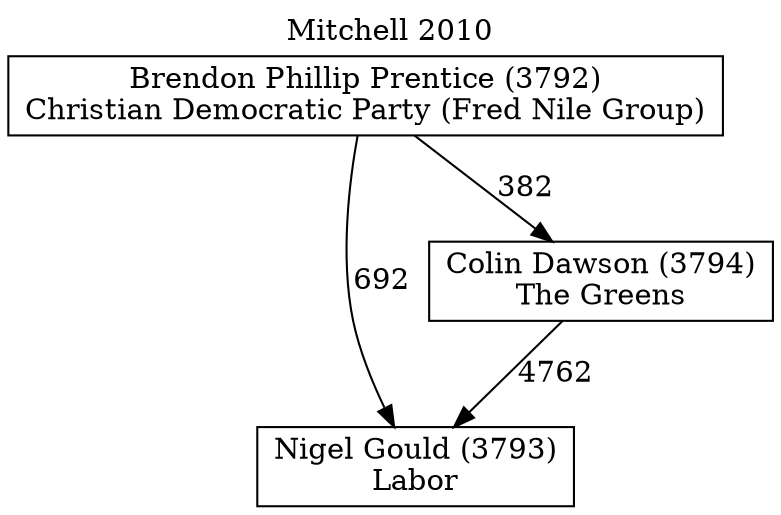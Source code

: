 // House preference flow
digraph "Nigel Gould (3793)_Mitchell_2010" {
	graph [label="Mitchell 2010" labelloc=t mclimit=10]
	node [shape=box]
	"Nigel Gould (3793)" [label="Nigel Gould (3793)
Labor"]
	"Colin Dawson (3794)" [label="Colin Dawson (3794)
The Greens"]
	"Brendon Phillip Prentice (3792)" [label="Brendon Phillip Prentice (3792)
Christian Democratic Party (Fred Nile Group)"]
	"Colin Dawson (3794)" -> "Nigel Gould (3793)" [label=4762]
	"Brendon Phillip Prentice (3792)" -> "Colin Dawson (3794)" [label=382]
	"Brendon Phillip Prentice (3792)" -> "Nigel Gould (3793)" [label=692]
}
